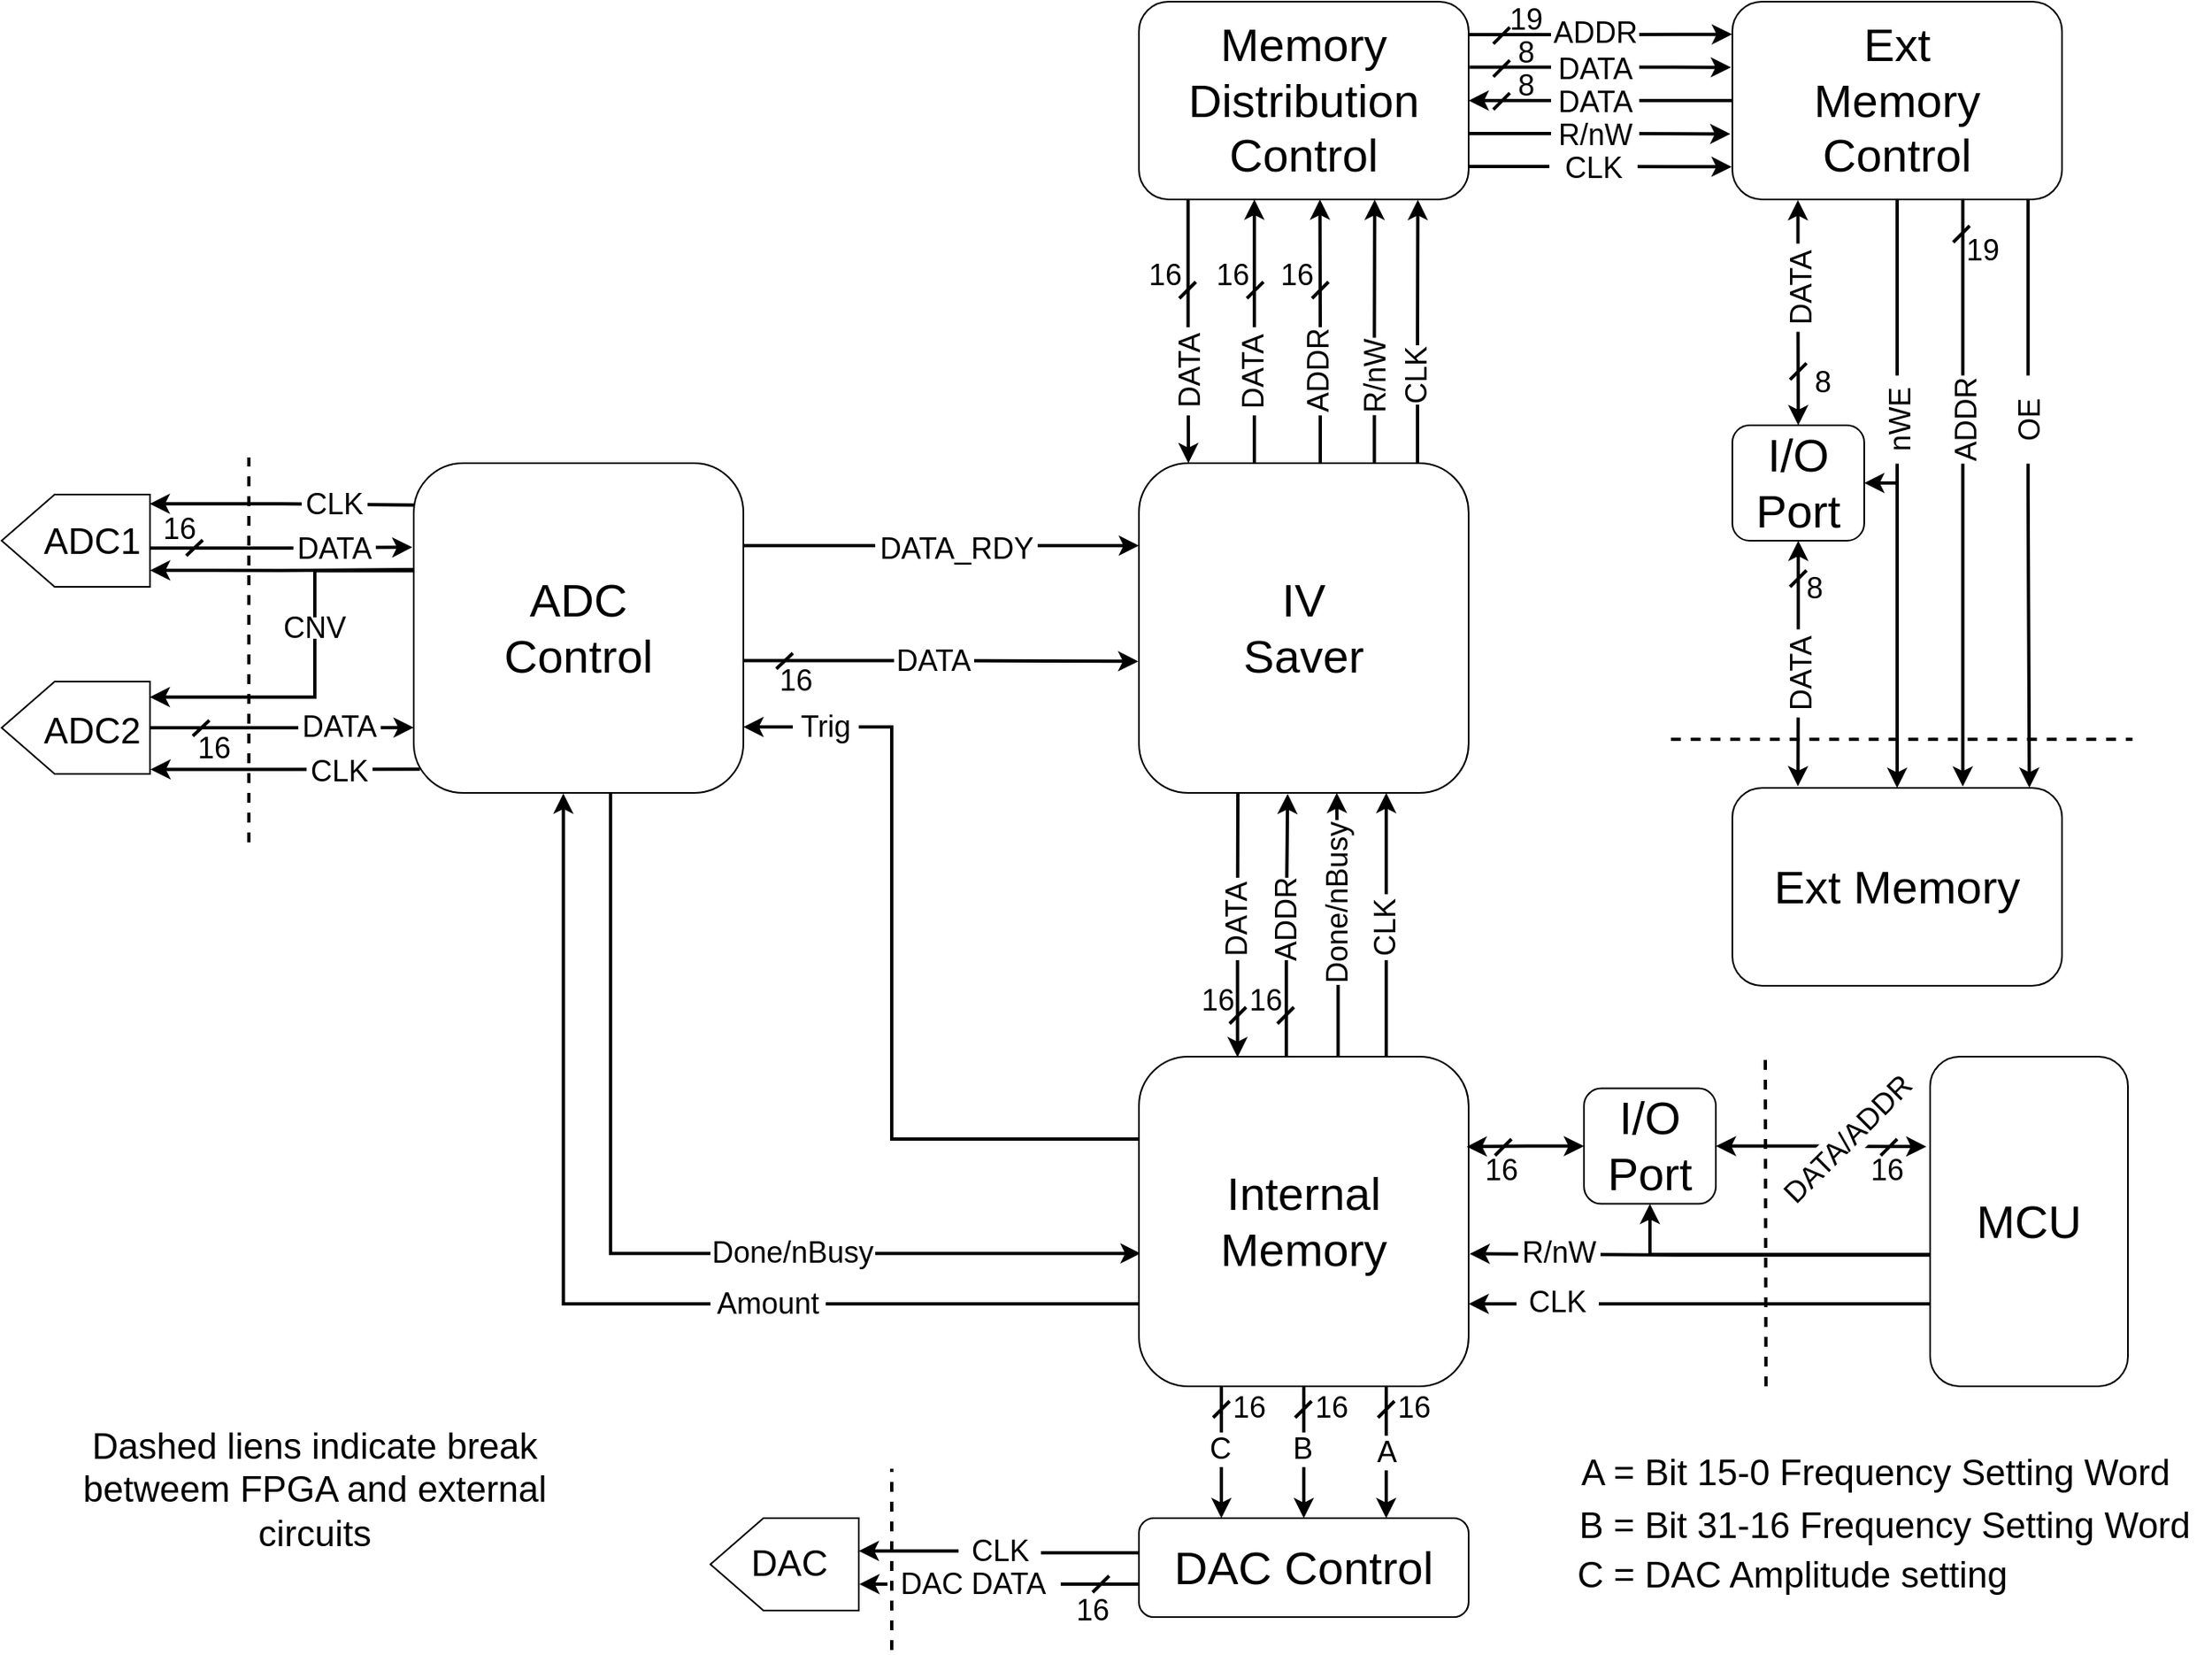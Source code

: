 <mxfile version="24.8.0">
  <diagram name="Side-1" id="65lDmpUPiSHvBf-vwyyM">
    <mxGraphModel dx="2086" dy="1831" grid="1" gridSize="5" guides="1" tooltips="1" connect="1" arrows="1" fold="1" page="1" pageScale="1" pageWidth="827" pageHeight="1169" math="0" shadow="0">
      <root>
        <mxCell id="0" />
        <mxCell id="1" parent="0" />
        <mxCell id="a9t_pYpvHZfNQOZHy2Yf-6" style="edgeStyle=orthogonalEdgeStyle;rounded=0;orthogonalLoop=1;jettySize=auto;html=1;exitX=-0.001;exitY=0.602;exitDx=0;exitDy=0;entryX=1.003;entryY=0.598;entryDx=0;entryDy=0;entryPerimeter=0;exitPerimeter=0;strokeWidth=2;" parent="1" source="a9t_pYpvHZfNQOZHy2Yf-1" target="a9t_pYpvHZfNQOZHy2Yf-3" edge="1">
          <mxGeometry relative="1" as="geometry" />
        </mxCell>
        <mxCell id="a9t_pYpvHZfNQOZHy2Yf-8" style="edgeStyle=orthogonalEdgeStyle;rounded=0;orthogonalLoop=1;jettySize=auto;html=1;exitX=0;exitY=0.75;exitDx=0;exitDy=0;entryX=1;entryY=0.75;entryDx=0;entryDy=0;strokeWidth=2;" parent="1" source="a9t_pYpvHZfNQOZHy2Yf-1" target="a9t_pYpvHZfNQOZHy2Yf-3" edge="1">
          <mxGeometry relative="1" as="geometry" />
        </mxCell>
        <mxCell id="oEeGsD2-1XBBF1b0rADH-3" style="edgeStyle=orthogonalEdgeStyle;rounded=0;orthogonalLoop=1;jettySize=auto;html=1;entryX=0.5;entryY=1;entryDx=0;entryDy=0;exitX=-0.002;exitY=0.6;exitDx=0;exitDy=0;exitPerimeter=0;strokeWidth=2;" edge="1" parent="1" source="a9t_pYpvHZfNQOZHy2Yf-1" target="a9t_pYpvHZfNQOZHy2Yf-4">
          <mxGeometry relative="1" as="geometry" />
        </mxCell>
        <mxCell id="a9t_pYpvHZfNQOZHy2Yf-1" value="&lt;font style=&quot;font-size: 28px;&quot;&gt;MCU&lt;/font&gt;" style="rounded=1;whiteSpace=wrap;html=1;" parent="1" vertex="1">
          <mxGeometry x="640" y="360" width="120" height="200" as="geometry" />
        </mxCell>
        <mxCell id="a9t_pYpvHZfNQOZHy2Yf-15" style="edgeStyle=orthogonalEdgeStyle;rounded=0;orthogonalLoop=1;jettySize=auto;html=1;exitX=0.75;exitY=0;exitDx=0;exitDy=0;entryX=0.75;entryY=1;entryDx=0;entryDy=0;strokeWidth=2;" parent="1" source="a9t_pYpvHZfNQOZHy2Yf-3" target="a9t_pYpvHZfNQOZHy2Yf-13" edge="1">
          <mxGeometry relative="1" as="geometry" />
        </mxCell>
        <mxCell id="a9t_pYpvHZfNQOZHy2Yf-32" style="edgeStyle=orthogonalEdgeStyle;rounded=0;orthogonalLoop=1;jettySize=auto;html=1;exitX=0.299;exitY=0.002;exitDx=0;exitDy=0;entryX=0.3;entryY=1.001;entryDx=0;entryDy=0;exitPerimeter=0;entryPerimeter=0;strokeWidth=2;startArrow=classic;startFill=1;endArrow=none;endFill=0;" parent="1" source="a9t_pYpvHZfNQOZHy2Yf-3" target="a9t_pYpvHZfNQOZHy2Yf-13" edge="1">
          <mxGeometry relative="1" as="geometry" />
        </mxCell>
        <mxCell id="a9t_pYpvHZfNQOZHy2Yf-60" style="edgeStyle=orthogonalEdgeStyle;rounded=0;orthogonalLoop=1;jettySize=auto;html=1;entryX=0.597;entryY=0.997;entryDx=0;entryDy=0;exitX=0.005;exitY=0.597;exitDx=0;exitDy=0;exitPerimeter=0;strokeWidth=2;entryPerimeter=0;startArrow=classic;startFill=1;endArrow=none;endFill=0;" parent="1" source="a9t_pYpvHZfNQOZHy2Yf-3" target="a9t_pYpvHZfNQOZHy2Yf-59" edge="1">
          <mxGeometry relative="1" as="geometry" />
        </mxCell>
        <mxCell id="a9t_pYpvHZfNQOZHy2Yf-130" style="edgeStyle=orthogonalEdgeStyle;rounded=0;orthogonalLoop=1;jettySize=auto;html=1;exitX=0.75;exitY=1;exitDx=0;exitDy=0;entryX=0.75;entryY=0;entryDx=0;entryDy=0;strokeWidth=2;" parent="1" source="a9t_pYpvHZfNQOZHy2Yf-3" target="a9t_pYpvHZfNQOZHy2Yf-129" edge="1">
          <mxGeometry relative="1" as="geometry" />
        </mxCell>
        <mxCell id="a9t_pYpvHZfNQOZHy2Yf-133" value="&lt;span style=&quot;font-size: 18px;&quot;&gt;A&lt;/span&gt;" style="edgeLabel;html=1;align=center;verticalAlign=middle;resizable=0;points=[];rotation=0;" parent="a9t_pYpvHZfNQOZHy2Yf-130" vertex="1" connectable="0">
          <mxGeometry x="0.194" y="1" relative="1" as="geometry">
            <mxPoint x="-1" y="-8" as="offset" />
          </mxGeometry>
        </mxCell>
        <mxCell id="a9t_pYpvHZfNQOZHy2Yf-131" style="edgeStyle=orthogonalEdgeStyle;rounded=0;orthogonalLoop=1;jettySize=auto;html=1;exitX=0.5;exitY=1;exitDx=0;exitDy=0;entryX=0.5;entryY=0;entryDx=0;entryDy=0;strokeWidth=2;" parent="1" source="a9t_pYpvHZfNQOZHy2Yf-3" target="a9t_pYpvHZfNQOZHy2Yf-129" edge="1">
          <mxGeometry relative="1" as="geometry" />
        </mxCell>
        <mxCell id="a9t_pYpvHZfNQOZHy2Yf-132" style="edgeStyle=orthogonalEdgeStyle;rounded=0;orthogonalLoop=1;jettySize=auto;html=1;exitX=0.25;exitY=1;exitDx=0;exitDy=0;entryX=0.25;entryY=0;entryDx=0;entryDy=0;strokeWidth=2;" parent="1" source="a9t_pYpvHZfNQOZHy2Yf-3" target="a9t_pYpvHZfNQOZHy2Yf-129" edge="1">
          <mxGeometry relative="1" as="geometry" />
        </mxCell>
        <mxCell id="a9t_pYpvHZfNQOZHy2Yf-3" value="&lt;span style=&quot;font-size: 28px;&quot;&gt;Internal Memory&lt;/span&gt;" style="rounded=1;whiteSpace=wrap;html=1;" parent="1" vertex="1">
          <mxGeometry x="160" y="360" width="200" height="200" as="geometry" />
        </mxCell>
        <mxCell id="a9t_pYpvHZfNQOZHy2Yf-4" value="&lt;font style=&quot;font-size: 28px;&quot;&gt;I/O&lt;br&gt;Port&lt;/font&gt;" style="rounded=1;whiteSpace=wrap;html=1;" parent="1" vertex="1">
          <mxGeometry x="430" y="379.31" width="80" height="70" as="geometry" />
        </mxCell>
        <mxCell id="a9t_pYpvHZfNQOZHy2Yf-10" style="edgeStyle=orthogonalEdgeStyle;rounded=0;orthogonalLoop=1;jettySize=auto;html=1;exitX=1;exitY=0.5;exitDx=0;exitDy=0;startArrow=classic;startFill=1;strokeWidth=2;entryX=-0.019;entryY=0.273;entryDx=0;entryDy=0;entryPerimeter=0;" parent="1" source="a9t_pYpvHZfNQOZHy2Yf-4" target="a9t_pYpvHZfNQOZHy2Yf-1" edge="1">
          <mxGeometry relative="1" as="geometry">
            <mxPoint x="620" y="415" as="targetPoint" />
          </mxGeometry>
        </mxCell>
        <mxCell id="a9t_pYpvHZfNQOZHy2Yf-20" value="DATA/ADDR" style="edgeLabel;html=1;align=center;verticalAlign=middle;resizable=0;points=[];rotation=-45;fontSize=18;" parent="a9t_pYpvHZfNQOZHy2Yf-10" vertex="1" connectable="0">
          <mxGeometry x="-0.075" y="2" relative="1" as="geometry">
            <mxPoint x="21" y="-2" as="offset" />
          </mxGeometry>
        </mxCell>
        <mxCell id="a9t_pYpvHZfNQOZHy2Yf-11" style="edgeStyle=orthogonalEdgeStyle;rounded=0;orthogonalLoop=1;jettySize=auto;html=1;entryX=0.994;entryY=0.273;entryDx=0;entryDy=0;entryPerimeter=0;startArrow=classic;startFill=1;strokeWidth=2;" parent="1" source="a9t_pYpvHZfNQOZHy2Yf-4" target="a9t_pYpvHZfNQOZHy2Yf-3" edge="1">
          <mxGeometry relative="1" as="geometry" />
        </mxCell>
        <mxCell id="a9t_pYpvHZfNQOZHy2Yf-108" style="edgeStyle=orthogonalEdgeStyle;rounded=0;orthogonalLoop=1;jettySize=auto;html=1;exitX=0.845;exitY=-0.001;exitDx=0;exitDy=0;entryX=0.846;entryY=1.002;entryDx=0;entryDy=0;exitPerimeter=0;entryPerimeter=0;strokeWidth=2;" parent="1" source="a9t_pYpvHZfNQOZHy2Yf-13" target="a9t_pYpvHZfNQOZHy2Yf-107" edge="1">
          <mxGeometry relative="1" as="geometry" />
        </mxCell>
        <mxCell id="a9t_pYpvHZfNQOZHy2Yf-112" style="edgeStyle=orthogonalEdgeStyle;rounded=0;orthogonalLoop=1;jettySize=auto;html=1;exitX=0.55;exitY=0.002;exitDx=0;exitDy=0;strokeWidth=2;exitPerimeter=0;entryX=0.549;entryY=1;entryDx=0;entryDy=0;entryPerimeter=0;" parent="1" source="a9t_pYpvHZfNQOZHy2Yf-13" target="a9t_pYpvHZfNQOZHy2Yf-107" edge="1">
          <mxGeometry relative="1" as="geometry">
            <mxPoint x="271" y="-160" as="targetPoint" />
          </mxGeometry>
        </mxCell>
        <mxCell id="a9t_pYpvHZfNQOZHy2Yf-13" value="&lt;font style=&quot;font-size: 28px;&quot;&gt;IV&lt;br&gt;Saver&lt;/font&gt;" style="rounded=1;whiteSpace=wrap;html=1;" parent="1" vertex="1">
          <mxGeometry x="160" width="200" height="200" as="geometry" />
        </mxCell>
        <mxCell id="a9t_pYpvHZfNQOZHy2Yf-18" style="edgeStyle=orthogonalEdgeStyle;rounded=0;orthogonalLoop=1;jettySize=auto;html=1;exitX=0.604;exitY=0.001;exitDx=0;exitDy=0;exitPerimeter=0;strokeWidth=2;entryX=0.6;entryY=1;entryDx=0;entryDy=0;entryPerimeter=0;" parent="1" source="a9t_pYpvHZfNQOZHy2Yf-3" target="a9t_pYpvHZfNQOZHy2Yf-13" edge="1">
          <mxGeometry relative="1" as="geometry">
            <mxPoint x="280" y="210" as="targetPoint" />
            <Array as="points">
              <mxPoint x="281" y="300" />
              <mxPoint x="280" y="300" />
            </Array>
          </mxGeometry>
        </mxCell>
        <mxCell id="a9t_pYpvHZfNQOZHy2Yf-23" value="&lt;font style=&quot;font-size: 18px;&quot;&gt;CLK&lt;/font&gt;" style="text;html=1;align=center;verticalAlign=middle;whiteSpace=wrap;rounded=0;fillColor=default;" parent="1" vertex="1">
          <mxGeometry x="389" y="499" width="50" height="20" as="geometry" />
        </mxCell>
        <mxCell id="a9t_pYpvHZfNQOZHy2Yf-26" value="&lt;font style=&quot;font-size: 18px;&quot;&gt;R/nW&lt;/font&gt;" style="text;html=1;align=center;verticalAlign=middle;whiteSpace=wrap;rounded=0;fillColor=default;" parent="1" vertex="1">
          <mxGeometry x="390" y="469" width="50" height="20" as="geometry" />
        </mxCell>
        <mxCell id="a9t_pYpvHZfNQOZHy2Yf-27" value="&lt;font style=&quot;font-size: 18px;&quot;&gt;CLK&lt;/font&gt;" style="text;html=1;align=center;verticalAlign=middle;whiteSpace=wrap;rounded=0;fillColor=default;rotation=-90;" parent="1" vertex="1">
          <mxGeometry x="290" y="275" width="40" height="12.93" as="geometry" />
        </mxCell>
        <mxCell id="a9t_pYpvHZfNQOZHy2Yf-29" value="&lt;span style=&quot;font-size: 18px;&quot;&gt;Done/nBusy&lt;/span&gt;" style="text;html=1;align=center;verticalAlign=middle;whiteSpace=wrap;rounded=0;fillColor=default;rotation=-90;" parent="1" vertex="1">
          <mxGeometry x="231" y="260" width="100" height="12.93" as="geometry" />
        </mxCell>
        <mxCell id="a9t_pYpvHZfNQOZHy2Yf-30" style="edgeStyle=orthogonalEdgeStyle;rounded=0;orthogonalLoop=1;jettySize=auto;html=1;exitX=0.447;exitY=-0.001;exitDx=0;exitDy=0;entryX=0.451;entryY=1.003;entryDx=0;entryDy=0;entryPerimeter=0;exitPerimeter=0;strokeWidth=2;" parent="1" source="a9t_pYpvHZfNQOZHy2Yf-3" target="a9t_pYpvHZfNQOZHy2Yf-13" edge="1">
          <mxGeometry relative="1" as="geometry" />
        </mxCell>
        <mxCell id="a9t_pYpvHZfNQOZHy2Yf-31" value="&lt;font style=&quot;font-size: 18px;&quot;&gt;ADDR&lt;/font&gt;" style="text;html=1;align=center;verticalAlign=middle;whiteSpace=wrap;rounded=0;fillColor=default;rotation=-90;" parent="1" vertex="1">
          <mxGeometry x="225" y="270" width="50" height="12.93" as="geometry" />
        </mxCell>
        <mxCell id="a9t_pYpvHZfNQOZHy2Yf-33" value="&lt;font style=&quot;font-size: 18px;&quot;&gt;DATA&lt;/font&gt;" style="text;html=1;align=center;verticalAlign=middle;whiteSpace=wrap;rounded=0;fillColor=default;rotation=-90;" parent="1" vertex="1">
          <mxGeometry x="195" y="270" width="50" height="12.93" as="geometry" />
        </mxCell>
        <mxCell id="a9t_pYpvHZfNQOZHy2Yf-35" value="" style="endArrow=none;html=1;rounded=0;strokeWidth=2;" parent="1" edge="1">
          <mxGeometry width="50" height="50" relative="1" as="geometry">
            <mxPoint x="215" y="340" as="sourcePoint" />
            <mxPoint x="225" y="330" as="targetPoint" />
          </mxGeometry>
        </mxCell>
        <mxCell id="a9t_pYpvHZfNQOZHy2Yf-36" value="" style="endArrow=none;html=1;rounded=0;strokeWidth=2;" parent="1" edge="1">
          <mxGeometry width="50" height="50" relative="1" as="geometry">
            <mxPoint x="244" y="340" as="sourcePoint" />
            <mxPoint x="254" y="330" as="targetPoint" />
          </mxGeometry>
        </mxCell>
        <mxCell id="a9t_pYpvHZfNQOZHy2Yf-39" value="&lt;font style=&quot;font-size: 18px;&quot;&gt;16&lt;/font&gt;" style="text;html=1;align=center;verticalAlign=middle;whiteSpace=wrap;rounded=0;fillColor=default;rotation=0;" parent="1" vertex="1">
          <mxGeometry x="198" y="320" width="20" height="12.93" as="geometry" />
        </mxCell>
        <mxCell id="a9t_pYpvHZfNQOZHy2Yf-40" value="&lt;font style=&quot;font-size: 18px;&quot;&gt;16&lt;/font&gt;" style="text;html=1;align=center;verticalAlign=middle;whiteSpace=wrap;rounded=0;fillColor=default;rotation=0;" parent="1" vertex="1">
          <mxGeometry x="227" y="320" width="20" height="12.93" as="geometry" />
        </mxCell>
        <mxCell id="a9t_pYpvHZfNQOZHy2Yf-41" value="" style="endArrow=none;html=1;rounded=0;strokeWidth=2;" parent="1" edge="1">
          <mxGeometry width="50" height="50" relative="1" as="geometry">
            <mxPoint x="610" y="420" as="sourcePoint" />
            <mxPoint x="620" y="410" as="targetPoint" />
          </mxGeometry>
        </mxCell>
        <mxCell id="a9t_pYpvHZfNQOZHy2Yf-42" value="&lt;font style=&quot;font-size: 18px;&quot;&gt;16&lt;/font&gt;" style="text;html=1;align=center;verticalAlign=middle;whiteSpace=wrap;rounded=0;fillColor=default;rotation=0;" parent="1" vertex="1">
          <mxGeometry x="604" y="423" width="20" height="12.93" as="geometry" />
        </mxCell>
        <mxCell id="a9t_pYpvHZfNQOZHy2Yf-43" value="" style="endArrow=none;html=1;rounded=0;strokeWidth=2;" parent="1" edge="1">
          <mxGeometry width="50" height="50" relative="1" as="geometry">
            <mxPoint x="376" y="420" as="sourcePoint" />
            <mxPoint x="386" y="410" as="targetPoint" />
          </mxGeometry>
        </mxCell>
        <mxCell id="a9t_pYpvHZfNQOZHy2Yf-44" value="&lt;font style=&quot;font-size: 18px;&quot;&gt;16&lt;/font&gt;" style="text;html=1;align=center;verticalAlign=middle;whiteSpace=wrap;rounded=0;fillColor=default;rotation=0;" parent="1" vertex="1">
          <mxGeometry x="370" y="423" width="20" height="12.93" as="geometry" />
        </mxCell>
        <mxCell id="a9t_pYpvHZfNQOZHy2Yf-91" style="edgeStyle=orthogonalEdgeStyle;rounded=0;orthogonalLoop=1;jettySize=auto;html=1;entryX=-0.002;entryY=0.601;entryDx=0;entryDy=0;exitX=1.001;exitY=0.599;exitDx=0;exitDy=0;exitPerimeter=0;entryPerimeter=0;strokeWidth=2;" parent="1" source="a9t_pYpvHZfNQOZHy2Yf-59" target="a9t_pYpvHZfNQOZHy2Yf-13" edge="1">
          <mxGeometry relative="1" as="geometry" />
        </mxCell>
        <mxCell id="a9t_pYpvHZfNQOZHy2Yf-105" style="edgeStyle=orthogonalEdgeStyle;rounded=0;orthogonalLoop=1;jettySize=auto;html=1;exitX=1;exitY=0.25;exitDx=0;exitDy=0;entryX=0;entryY=0.25;entryDx=0;entryDy=0;strokeWidth=2;" parent="1" source="a9t_pYpvHZfNQOZHy2Yf-59" target="a9t_pYpvHZfNQOZHy2Yf-13" edge="1">
          <mxGeometry relative="1" as="geometry" />
        </mxCell>
        <mxCell id="a9t_pYpvHZfNQOZHy2Yf-59" value="&lt;span style=&quot;font-size: 28px;&quot;&gt;ADC&lt;br&gt;Control&lt;/span&gt;" style="rounded=1;whiteSpace=wrap;html=1;" parent="1" vertex="1">
          <mxGeometry x="-280" width="200" height="200" as="geometry" />
        </mxCell>
        <mxCell id="a9t_pYpvHZfNQOZHy2Yf-61" value="&lt;span style=&quot;font-size: 18px;&quot;&gt;Done/nBusy&lt;/span&gt;" style="text;html=1;align=center;verticalAlign=middle;whiteSpace=wrap;rounded=0;fillColor=default;rotation=0;" parent="1" vertex="1">
          <mxGeometry x="-100" y="472.53" width="100" height="12.93" as="geometry" />
        </mxCell>
        <mxCell id="a9t_pYpvHZfNQOZHy2Yf-63" style="edgeStyle=orthogonalEdgeStyle;rounded=0;orthogonalLoop=1;jettySize=auto;html=1;exitX=0;exitY=0.75;exitDx=0;exitDy=0;entryX=0.454;entryY=1.002;entryDx=0;entryDy=0;entryPerimeter=0;strokeWidth=2;" parent="1" source="a9t_pYpvHZfNQOZHy2Yf-3" target="a9t_pYpvHZfNQOZHy2Yf-59" edge="1">
          <mxGeometry relative="1" as="geometry" />
        </mxCell>
        <mxCell id="a9t_pYpvHZfNQOZHy2Yf-64" value="&lt;span style=&quot;font-size: 18px;&quot;&gt;Amount&lt;/span&gt;" style="text;html=1;align=center;verticalAlign=middle;whiteSpace=wrap;rounded=0;fillColor=default;rotation=0;" parent="1" vertex="1">
          <mxGeometry x="-100" y="503.07" width="70" height="12.93" as="geometry" />
        </mxCell>
        <mxCell id="a9t_pYpvHZfNQOZHy2Yf-65" style="edgeStyle=orthogonalEdgeStyle;rounded=0;orthogonalLoop=1;jettySize=auto;html=1;strokeWidth=2;exitX=0;exitY=0.25;exitDx=0;exitDy=0;" parent="1" source="a9t_pYpvHZfNQOZHy2Yf-3" edge="1">
          <mxGeometry relative="1" as="geometry">
            <mxPoint x="-80" y="160" as="targetPoint" />
            <Array as="points">
              <mxPoint x="10" y="410" />
              <mxPoint x="10" y="160" />
            </Array>
            <mxPoint x="10" y="375" as="sourcePoint" />
          </mxGeometry>
        </mxCell>
        <mxCell id="a9t_pYpvHZfNQOZHy2Yf-66" value="&lt;font style=&quot;font-size: 18px;&quot;&gt;Trig&lt;/font&gt;" style="text;html=1;align=center;verticalAlign=middle;whiteSpace=wrap;rounded=0;fillColor=default;rotation=0;" parent="1" vertex="1">
          <mxGeometry x="-50" y="154" width="40" height="12.93" as="geometry" />
        </mxCell>
        <mxCell id="a9t_pYpvHZfNQOZHy2Yf-67" value="" style="verticalLabelPosition=bottom;shadow=0;dashed=0;align=center;html=1;verticalAlign=top;shape=mxgraph.electrical.abstract.dac;rotation=-180;" parent="1" vertex="1">
          <mxGeometry x="-530" y="19" width="90" height="56" as="geometry" />
        </mxCell>
        <mxCell id="a9t_pYpvHZfNQOZHy2Yf-97" style="edgeStyle=orthogonalEdgeStyle;rounded=0;orthogonalLoop=1;jettySize=auto;html=1;exitX=-0.003;exitY=0.048;exitDx=0;exitDy=0;exitPerimeter=0;entryX=0.019;entryY=0.928;entryDx=0;entryDy=0;entryPerimeter=0;strokeWidth=2;startArrow=classic;startFill=1;endArrow=none;endFill=0;" parent="1" source="a9t_pYpvHZfNQOZHy2Yf-71" target="a9t_pYpvHZfNQOZHy2Yf-59" edge="1">
          <mxGeometry relative="1" as="geometry">
            <mxPoint x="-308.788" y="180" as="targetPoint" />
          </mxGeometry>
        </mxCell>
        <mxCell id="a9t_pYpvHZfNQOZHy2Yf-71" value="" style="verticalLabelPosition=bottom;shadow=0;dashed=0;align=center;html=1;verticalAlign=top;shape=mxgraph.electrical.abstract.dac;rotation=-180;" parent="1" vertex="1">
          <mxGeometry x="-530" y="132.46" width="90" height="56" as="geometry" />
        </mxCell>
        <mxCell id="a9t_pYpvHZfNQOZHy2Yf-72" style="edgeStyle=orthogonalEdgeStyle;rounded=0;orthogonalLoop=1;jettySize=auto;html=1;exitX=-0.001;exitY=0.326;exitDx=0;exitDy=0;exitPerimeter=0;strokeWidth=2;entryX=0;entryY=0.179;entryDx=0;entryDy=0;entryPerimeter=0;" parent="1" target="a9t_pYpvHZfNQOZHy2Yf-67" edge="1">
          <mxGeometry relative="1" as="geometry">
            <mxPoint x="-280.0" y="64.55" as="sourcePoint" />
            <mxPoint x="-428.45" y="64.51" as="targetPoint" />
          </mxGeometry>
        </mxCell>
        <mxCell id="a9t_pYpvHZfNQOZHy2Yf-73" style="edgeStyle=orthogonalEdgeStyle;rounded=0;orthogonalLoop=1;jettySize=auto;html=1;entryX=0.002;entryY=0.831;entryDx=0;entryDy=0;entryPerimeter=0;exitX=0;exitY=0.326;exitDx=0;exitDy=0;exitPerimeter=0;strokeWidth=2;" parent="1" source="a9t_pYpvHZfNQOZHy2Yf-59" target="a9t_pYpvHZfNQOZHy2Yf-71" edge="1">
          <mxGeometry relative="1" as="geometry">
            <Array as="points">
              <mxPoint x="-340" y="65" />
              <mxPoint x="-340" y="142" />
            </Array>
          </mxGeometry>
        </mxCell>
        <mxCell id="a9t_pYpvHZfNQOZHy2Yf-74" value="&lt;font style=&quot;font-size: 18px;&quot;&gt;CNV&lt;/font&gt;" style="text;html=1;align=center;verticalAlign=middle;whiteSpace=wrap;rounded=0;fillColor=default;rotation=0;" parent="1" vertex="1">
          <mxGeometry x="-360" y="93.54" width="40" height="12.93" as="geometry" />
        </mxCell>
        <mxCell id="a9t_pYpvHZfNQOZHy2Yf-77" style="edgeStyle=orthogonalEdgeStyle;rounded=0;orthogonalLoop=1;jettySize=auto;html=1;exitX=0;exitY=0.5;exitDx=0;exitDy=0;exitPerimeter=0;entryX=0;entryY=0.802;entryDx=0;entryDy=0;entryPerimeter=0;strokeWidth=2;" parent="1" source="a9t_pYpvHZfNQOZHy2Yf-71" target="a9t_pYpvHZfNQOZHy2Yf-59" edge="1">
          <mxGeometry relative="1" as="geometry" />
        </mxCell>
        <mxCell id="a9t_pYpvHZfNQOZHy2Yf-78" value="&lt;font style=&quot;font-size: 18px;&quot;&gt;DATA&lt;/font&gt;" style="text;html=1;align=center;verticalAlign=middle;whiteSpace=wrap;rounded=0;fillColor=default;rotation=0;" parent="1" vertex="1">
          <mxGeometry x="-350" y="154" width="50" height="12.93" as="geometry" />
        </mxCell>
        <mxCell id="a9t_pYpvHZfNQOZHy2Yf-82" value="&lt;font style=&quot;font-size: 18px;&quot;&gt;CLK&lt;/font&gt;" style="text;html=1;align=center;verticalAlign=middle;whiteSpace=wrap;rounded=0;fillColor=default;rotation=0;" parent="1" vertex="1">
          <mxGeometry x="-345" y="180.53" width="40" height="12.93" as="geometry" />
        </mxCell>
        <mxCell id="a9t_pYpvHZfNQOZHy2Yf-83" style="edgeStyle=orthogonalEdgeStyle;rounded=0;orthogonalLoop=1;jettySize=auto;html=1;entryX=-0.004;entryY=0.255;entryDx=0;entryDy=0;strokeWidth=2;entryPerimeter=0;exitX=-0.002;exitY=0.419;exitDx=0;exitDy=0;exitPerimeter=0;" parent="1" source="a9t_pYpvHZfNQOZHy2Yf-67" target="a9t_pYpvHZfNQOZHy2Yf-59" edge="1">
          <mxGeometry relative="1" as="geometry">
            <mxPoint x="-440" y="51" as="sourcePoint" />
            <mxPoint x="-280.8" y="51.2" as="targetPoint" />
          </mxGeometry>
        </mxCell>
        <mxCell id="a9t_pYpvHZfNQOZHy2Yf-84" value="&lt;font style=&quot;font-size: 18px;&quot;&gt;DATA&lt;/font&gt;" style="text;html=1;align=center;verticalAlign=middle;whiteSpace=wrap;rounded=0;fillColor=default;rotation=0;" parent="1" vertex="1">
          <mxGeometry x="-353" y="45.6" width="50" height="12.93" as="geometry" />
        </mxCell>
        <mxCell id="a9t_pYpvHZfNQOZHy2Yf-87" style="edgeStyle=orthogonalEdgeStyle;rounded=0;orthogonalLoop=1;jettySize=auto;html=1;exitX=0.002;exitY=0.9;exitDx=0;exitDy=0;exitPerimeter=0;entryX=0.001;entryY=0.127;entryDx=0;entryDy=0;entryPerimeter=0;strokeWidth=2;startArrow=classic;startFill=1;endArrow=none;endFill=0;" parent="1" source="a9t_pYpvHZfNQOZHy2Yf-67" target="a9t_pYpvHZfNQOZHy2Yf-59" edge="1">
          <mxGeometry relative="1" as="geometry">
            <mxPoint x="-361" y="25.47" as="sourcePoint" />
            <mxPoint x="-280" y="25.47" as="targetPoint" />
          </mxGeometry>
        </mxCell>
        <mxCell id="a9t_pYpvHZfNQOZHy2Yf-88" value="&lt;font style=&quot;font-size: 18px;&quot;&gt;CLK&lt;/font&gt;" style="text;html=1;align=center;verticalAlign=middle;whiteSpace=wrap;rounded=0;fillColor=default;rotation=0;" parent="1" vertex="1">
          <mxGeometry x="-348" y="19" width="40" height="12.93" as="geometry" />
        </mxCell>
        <mxCell id="a9t_pYpvHZfNQOZHy2Yf-89" value="&lt;font style=&quot;font-size: 22px;&quot;&gt;ADC1&lt;/font&gt;" style="text;html=1;align=center;verticalAlign=middle;whiteSpace=wrap;rounded=0;fillColor=default;rotation=0;" parent="1" vertex="1">
          <mxGeometry x="-500" y="38.07" width="50" height="20" as="geometry" />
        </mxCell>
        <mxCell id="a9t_pYpvHZfNQOZHy2Yf-90" value="&lt;font style=&quot;font-size: 22px;&quot;&gt;ADC2&lt;/font&gt;" style="text;html=1;align=center;verticalAlign=middle;whiteSpace=wrap;rounded=0;fillColor=default;rotation=0;" parent="1" vertex="1">
          <mxGeometry x="-500" y="152.53" width="50" height="20" as="geometry" />
        </mxCell>
        <mxCell id="a9t_pYpvHZfNQOZHy2Yf-92" value="&lt;font style=&quot;font-size: 18px;&quot;&gt;DATA&lt;/font&gt;" style="text;html=1;align=center;verticalAlign=middle;whiteSpace=wrap;rounded=0;fillColor=default;rotation=0;" parent="1" vertex="1">
          <mxGeometry x="11.4" y="113.53" width="48.6" height="12.93" as="geometry" />
        </mxCell>
        <mxCell id="a9t_pYpvHZfNQOZHy2Yf-94" value="" style="endArrow=none;html=1;rounded=0;strokeWidth=2;" parent="1" edge="1">
          <mxGeometry width="50" height="50" relative="1" as="geometry">
            <mxPoint x="-414" y="165.53" as="sourcePoint" />
            <mxPoint x="-404" y="156" as="targetPoint" />
          </mxGeometry>
        </mxCell>
        <mxCell id="a9t_pYpvHZfNQOZHy2Yf-95" value="&lt;font style=&quot;font-size: 18px;&quot;&gt;16&lt;/font&gt;" style="text;html=1;align=center;verticalAlign=middle;whiteSpace=wrap;rounded=0;fillColor=none;rotation=0;" parent="1" vertex="1">
          <mxGeometry x="-411" y="166.93" width="20" height="12.93" as="geometry" />
        </mxCell>
        <mxCell id="a9t_pYpvHZfNQOZHy2Yf-101" value="" style="endArrow=none;html=1;rounded=0;strokeWidth=2;" parent="1" edge="1">
          <mxGeometry width="50" height="50" relative="1" as="geometry">
            <mxPoint x="-418" y="56.13" as="sourcePoint" />
            <mxPoint x="-408" y="46.6" as="targetPoint" />
          </mxGeometry>
        </mxCell>
        <mxCell id="a9t_pYpvHZfNQOZHy2Yf-102" value="&lt;font style=&quot;font-size: 18px;&quot;&gt;16&lt;/font&gt;" style="text;html=1;align=center;verticalAlign=middle;whiteSpace=wrap;rounded=0;fillColor=none;rotation=0;" parent="1" vertex="1">
          <mxGeometry x="-432" y="33.07" width="20" height="12.93" as="geometry" />
        </mxCell>
        <mxCell id="a9t_pYpvHZfNQOZHy2Yf-103" value="" style="endArrow=none;html=1;rounded=0;strokeWidth=2;" parent="1" edge="1">
          <mxGeometry width="50" height="50" relative="1" as="geometry">
            <mxPoint x="-60" y="124.76" as="sourcePoint" />
            <mxPoint x="-50" y="115.23" as="targetPoint" />
          </mxGeometry>
        </mxCell>
        <mxCell id="a9t_pYpvHZfNQOZHy2Yf-104" value="&lt;font style=&quot;font-size: 18px;&quot;&gt;16&lt;/font&gt;" style="text;html=1;align=center;verticalAlign=middle;whiteSpace=wrap;rounded=0;fillColor=none;rotation=0;" parent="1" vertex="1">
          <mxGeometry x="-58" y="125.46" width="20" height="12.93" as="geometry" />
        </mxCell>
        <mxCell id="a9t_pYpvHZfNQOZHy2Yf-106" value="&lt;font style=&quot;font-size: 18px;&quot;&gt;DATA_RDY&lt;/font&gt;" style="text;html=1;align=center;verticalAlign=middle;whiteSpace=wrap;rounded=0;fillColor=default;rotation=0;" parent="1" vertex="1">
          <mxGeometry y="45.6" width="98.6" height="12.93" as="geometry" />
        </mxCell>
        <mxCell id="a9t_pYpvHZfNQOZHy2Yf-165" style="edgeStyle=orthogonalEdgeStyle;rounded=0;orthogonalLoop=1;jettySize=auto;html=1;exitX=1.001;exitY=0.167;exitDx=0;exitDy=0;entryX=-0.001;entryY=0.165;entryDx=0;entryDy=0;exitPerimeter=0;entryPerimeter=0;strokeWidth=2;" parent="1" source="a9t_pYpvHZfNQOZHy2Yf-107" target="a9t_pYpvHZfNQOZHy2Yf-163" edge="1">
          <mxGeometry relative="1" as="geometry" />
        </mxCell>
        <mxCell id="a9t_pYpvHZfNQOZHy2Yf-166" style="edgeStyle=orthogonalEdgeStyle;rounded=0;orthogonalLoop=1;jettySize=auto;html=1;exitX=1.003;exitY=0.331;exitDx=0;exitDy=0;exitPerimeter=0;entryX=-0.004;entryY=0.332;entryDx=0;entryDy=0;entryPerimeter=0;strokeWidth=2;" parent="1" source="a9t_pYpvHZfNQOZHy2Yf-107" target="a9t_pYpvHZfNQOZHy2Yf-163" edge="1">
          <mxGeometry relative="1" as="geometry">
            <mxPoint x="480" y="-235" as="targetPoint" />
          </mxGeometry>
        </mxCell>
        <mxCell id="a9t_pYpvHZfNQOZHy2Yf-107" value="&lt;span style=&quot;font-size: 28px;&quot;&gt;Memory&lt;br&gt;Distribution&lt;br&gt;Control&lt;/span&gt;" style="rounded=1;whiteSpace=wrap;html=1;" parent="1" vertex="1">
          <mxGeometry x="160" y="-280" width="200" height="120" as="geometry" />
        </mxCell>
        <mxCell id="a9t_pYpvHZfNQOZHy2Yf-109" value="&lt;font style=&quot;font-size: 18px;&quot;&gt;CLK&lt;/font&gt;" style="text;html=1;align=center;verticalAlign=middle;whiteSpace=wrap;rounded=0;fillColor=default;rotation=-90;" parent="1" vertex="1">
          <mxGeometry x="311" y="-60" width="36" height="12.93" as="geometry" />
        </mxCell>
        <mxCell id="a9t_pYpvHZfNQOZHy2Yf-110" style="edgeStyle=orthogonalEdgeStyle;rounded=0;orthogonalLoop=1;jettySize=auto;html=1;exitX=0.729;exitY=-0.001;exitDx=0;exitDy=0;strokeWidth=2;exitPerimeter=0;entryX=0.715;entryY=1.001;entryDx=0;entryDy=0;entryPerimeter=0;" parent="1" target="a9t_pYpvHZfNQOZHy2Yf-107" edge="1">
          <mxGeometry relative="1" as="geometry">
            <mxPoint x="302.8" y="-0.2" as="sourcePoint" />
            <mxPoint x="307" y="-150" as="targetPoint" />
            <Array as="points">
              <mxPoint x="303" y="-80" />
              <mxPoint x="303" y="-80" />
            </Array>
          </mxGeometry>
        </mxCell>
        <mxCell id="a9t_pYpvHZfNQOZHy2Yf-111" value="&lt;font style=&quot;font-size: 18px;&quot;&gt;R/nW&lt;/font&gt;" style="text;html=1;align=center;verticalAlign=middle;whiteSpace=wrap;rounded=0;fillColor=default;rotation=-90;" parent="1" vertex="1">
          <mxGeometry x="280.5" y="-59.11" width="47" height="12.93" as="geometry" />
        </mxCell>
        <mxCell id="a9t_pYpvHZfNQOZHy2Yf-113" value="&lt;font style=&quot;font-size: 18px;&quot;&gt;ADDR&lt;/font&gt;" style="text;html=1;align=center;verticalAlign=middle;whiteSpace=wrap;rounded=0;fillColor=default;rotation=-90;" parent="1" vertex="1">
          <mxGeometry x="242.5" y="-64.25" width="53.5" height="17.07" as="geometry" />
        </mxCell>
        <mxCell id="a9t_pYpvHZfNQOZHy2Yf-116" style="edgeStyle=orthogonalEdgeStyle;rounded=0;orthogonalLoop=1;jettySize=auto;html=1;exitX=0.35;exitY=-0.001;exitDx=0;exitDy=0;entryX=0.35;entryY=1;entryDx=0;entryDy=0;entryPerimeter=0;exitPerimeter=0;strokeWidth=2;" parent="1" source="a9t_pYpvHZfNQOZHy2Yf-13" target="a9t_pYpvHZfNQOZHy2Yf-107" edge="1">
          <mxGeometry relative="1" as="geometry" />
        </mxCell>
        <mxCell id="a9t_pYpvHZfNQOZHy2Yf-117" value="&lt;font style=&quot;font-size: 18px;&quot;&gt;DATA&lt;/font&gt;" style="text;html=1;align=center;verticalAlign=middle;whiteSpace=wrap;rounded=0;fillColor=default;rotation=-90;" parent="1" vertex="1">
          <mxGeometry x="203.25" y="-64.25" width="53.5" height="17.07" as="geometry" />
        </mxCell>
        <mxCell id="a9t_pYpvHZfNQOZHy2Yf-118" style="edgeStyle=orthogonalEdgeStyle;rounded=0;orthogonalLoop=1;jettySize=auto;html=1;exitX=0.149;exitY=1.001;exitDx=0;exitDy=0;entryX=0.15;entryY=0;entryDx=0;entryDy=0;entryPerimeter=0;exitPerimeter=0;strokeWidth=2;" parent="1" source="a9t_pYpvHZfNQOZHy2Yf-107" target="a9t_pYpvHZfNQOZHy2Yf-13" edge="1">
          <mxGeometry relative="1" as="geometry" />
        </mxCell>
        <mxCell id="a9t_pYpvHZfNQOZHy2Yf-119" value="&lt;font style=&quot;font-size: 18px;&quot;&gt;DATA&lt;/font&gt;" style="text;html=1;align=center;verticalAlign=middle;whiteSpace=wrap;rounded=0;fillColor=default;rotation=-90;" parent="1" vertex="1">
          <mxGeometry x="164.5" y="-64.25" width="53.5" height="17.07" as="geometry" />
        </mxCell>
        <mxCell id="a9t_pYpvHZfNQOZHy2Yf-121" value="" style="endArrow=none;html=1;rounded=0;strokeWidth=2;" parent="1" edge="1">
          <mxGeometry width="50" height="50" relative="1" as="geometry">
            <mxPoint x="184.5" y="-100" as="sourcePoint" />
            <mxPoint x="194.5" y="-110" as="targetPoint" />
          </mxGeometry>
        </mxCell>
        <mxCell id="a9t_pYpvHZfNQOZHy2Yf-122" value="&lt;font style=&quot;font-size: 18px;&quot;&gt;16&lt;/font&gt;" style="text;html=1;align=center;verticalAlign=middle;whiteSpace=wrap;rounded=0;fillColor=default;rotation=0;" parent="1" vertex="1">
          <mxGeometry x="165.5" y="-120" width="20" height="12.93" as="geometry" />
        </mxCell>
        <mxCell id="a9t_pYpvHZfNQOZHy2Yf-123" value="" style="endArrow=none;html=1;rounded=0;strokeWidth=2;" parent="1" edge="1">
          <mxGeometry width="50" height="50" relative="1" as="geometry">
            <mxPoint x="225.5" y="-100" as="sourcePoint" />
            <mxPoint x="235.5" y="-110" as="targetPoint" />
          </mxGeometry>
        </mxCell>
        <mxCell id="a9t_pYpvHZfNQOZHy2Yf-124" value="&lt;font style=&quot;font-size: 18px;&quot;&gt;16&lt;/font&gt;" style="text;html=1;align=center;verticalAlign=middle;whiteSpace=wrap;rounded=0;fillColor=default;rotation=0;" parent="1" vertex="1">
          <mxGeometry x="206.5" y="-120" width="20" height="12.93" as="geometry" />
        </mxCell>
        <mxCell id="a9t_pYpvHZfNQOZHy2Yf-125" value="" style="endArrow=none;html=1;rounded=0;strokeWidth=2;" parent="1" edge="1">
          <mxGeometry width="50" height="50" relative="1" as="geometry">
            <mxPoint x="265" y="-100" as="sourcePoint" />
            <mxPoint x="275" y="-110" as="targetPoint" />
          </mxGeometry>
        </mxCell>
        <mxCell id="a9t_pYpvHZfNQOZHy2Yf-126" value="&lt;font style=&quot;font-size: 18px;&quot;&gt;16&lt;/font&gt;" style="text;html=1;align=center;verticalAlign=middle;whiteSpace=wrap;rounded=0;fillColor=default;rotation=0;" parent="1" vertex="1">
          <mxGeometry x="246" y="-120" width="20" height="12.93" as="geometry" />
        </mxCell>
        <mxCell id="a9t_pYpvHZfNQOZHy2Yf-146" style="edgeStyle=orthogonalEdgeStyle;rounded=0;orthogonalLoop=1;jettySize=auto;html=1;exitX=0;exitY=0.666;exitDx=0;exitDy=0;entryX=-0.004;entryY=0.286;entryDx=0;entryDy=0;entryPerimeter=0;exitPerimeter=0;strokeWidth=2;" parent="1" source="a9t_pYpvHZfNQOZHy2Yf-129" target="a9t_pYpvHZfNQOZHy2Yf-143" edge="1">
          <mxGeometry relative="1" as="geometry">
            <mxPoint x="100.0" y="739.954" as="targetPoint" />
          </mxGeometry>
        </mxCell>
        <mxCell id="a9t_pYpvHZfNQOZHy2Yf-129" value="&lt;span style=&quot;font-size: 28px;&quot;&gt;DAC Control&lt;/span&gt;" style="rounded=1;whiteSpace=wrap;html=1;" parent="1" vertex="1">
          <mxGeometry x="160" y="640" width="200" height="60" as="geometry" />
        </mxCell>
        <mxCell id="a9t_pYpvHZfNQOZHy2Yf-136" value="" style="endArrow=none;html=1;rounded=0;strokeWidth=2;" parent="1" edge="1">
          <mxGeometry width="50" height="50" relative="1" as="geometry">
            <mxPoint x="305" y="579" as="sourcePoint" />
            <mxPoint x="315" y="569" as="targetPoint" />
          </mxGeometry>
        </mxCell>
        <mxCell id="a9t_pYpvHZfNQOZHy2Yf-137" value="&lt;font style=&quot;font-size: 18px;&quot;&gt;16&lt;/font&gt;" style="text;html=1;align=center;verticalAlign=middle;whiteSpace=wrap;rounded=0;fillColor=default;rotation=0;" parent="1" vertex="1">
          <mxGeometry x="317" y="567" width="20" height="12.93" as="geometry" />
        </mxCell>
        <mxCell id="a9t_pYpvHZfNQOZHy2Yf-139" value="" style="endArrow=none;html=1;rounded=0;strokeWidth=2;" parent="1" edge="1">
          <mxGeometry width="50" height="50" relative="1" as="geometry">
            <mxPoint x="254.75" y="579" as="sourcePoint" />
            <mxPoint x="264.75" y="569" as="targetPoint" />
          </mxGeometry>
        </mxCell>
        <mxCell id="a9t_pYpvHZfNQOZHy2Yf-140" value="&lt;font style=&quot;font-size: 18px;&quot;&gt;16&lt;/font&gt;" style="text;html=1;align=center;verticalAlign=middle;whiteSpace=wrap;rounded=0;fillColor=default;rotation=0;" parent="1" vertex="1">
          <mxGeometry x="266.75" y="567" width="20" height="12.93" as="geometry" />
        </mxCell>
        <mxCell id="a9t_pYpvHZfNQOZHy2Yf-141" value="" style="endArrow=none;html=1;rounded=0;strokeWidth=2;" parent="1" edge="1">
          <mxGeometry width="50" height="50" relative="1" as="geometry">
            <mxPoint x="205" y="579" as="sourcePoint" />
            <mxPoint x="215" y="569" as="targetPoint" />
          </mxGeometry>
        </mxCell>
        <mxCell id="a9t_pYpvHZfNQOZHy2Yf-142" value="&lt;font style=&quot;font-size: 18px;&quot;&gt;16&lt;/font&gt;" style="text;html=1;align=center;verticalAlign=middle;whiteSpace=wrap;rounded=0;fillColor=default;rotation=0;" parent="1" vertex="1">
          <mxGeometry x="217" y="567" width="20" height="12.93" as="geometry" />
        </mxCell>
        <mxCell id="a9t_pYpvHZfNQOZHy2Yf-143" value="" style="verticalLabelPosition=bottom;shadow=0;dashed=0;align=center;html=1;verticalAlign=top;shape=mxgraph.electrical.abstract.dac;rotation=-180;" parent="1" vertex="1">
          <mxGeometry x="-100" y="640" width="90" height="56" as="geometry" />
        </mxCell>
        <mxCell id="a9t_pYpvHZfNQOZHy2Yf-144" value="&lt;font style=&quot;font-size: 22px;&quot;&gt;DAC&lt;/font&gt;" style="text;html=1;align=center;verticalAlign=middle;whiteSpace=wrap;rounded=0;fillColor=default;rotation=0;" parent="1" vertex="1">
          <mxGeometry x="-77" y="658" width="50" height="20" as="geometry" />
        </mxCell>
        <mxCell id="a9t_pYpvHZfNQOZHy2Yf-145" style="edgeStyle=orthogonalEdgeStyle;rounded=0;orthogonalLoop=1;jettySize=auto;html=1;entryX=0;entryY=0.645;entryDx=0;entryDy=0;entryPerimeter=0;exitX=0;exitY=0.35;exitDx=0;exitDy=0;exitPerimeter=0;strokeWidth=2;" parent="1" source="a9t_pYpvHZfNQOZHy2Yf-129" target="a9t_pYpvHZfNQOZHy2Yf-143" edge="1">
          <mxGeometry relative="1" as="geometry" />
        </mxCell>
        <mxCell id="a9t_pYpvHZfNQOZHy2Yf-147" value="&lt;font style=&quot;font-size: 18px;&quot;&gt;CLK&lt;/font&gt;" style="text;html=1;align=center;verticalAlign=middle;whiteSpace=wrap;rounded=0;fillColor=default;" parent="1" vertex="1">
          <mxGeometry x="50.57" y="650" width="50" height="20" as="geometry" />
        </mxCell>
        <mxCell id="a9t_pYpvHZfNQOZHy2Yf-148" value="&lt;font style=&quot;font-size: 18px;&quot;&gt;DAC DATA&lt;/font&gt;" style="text;html=1;align=center;verticalAlign=middle;whiteSpace=wrap;rounded=0;fillColor=default;" parent="1" vertex="1">
          <mxGeometry x="7.4" y="670" width="105.15" height="20" as="geometry" />
        </mxCell>
        <mxCell id="a9t_pYpvHZfNQOZHy2Yf-150" value="" style="endArrow=none;html=1;rounded=0;strokeWidth=2;" parent="1" edge="1">
          <mxGeometry width="50" height="50" relative="1" as="geometry">
            <mxPoint x="131.9" y="685" as="sourcePoint" />
            <mxPoint x="141.9" y="675" as="targetPoint" />
          </mxGeometry>
        </mxCell>
        <mxCell id="a9t_pYpvHZfNQOZHy2Yf-151" value="&lt;font style=&quot;font-size: 18px;&quot;&gt;16&lt;/font&gt;" style="text;html=1;align=center;verticalAlign=middle;whiteSpace=wrap;rounded=0;fillColor=default;rotation=0;" parent="1" vertex="1">
          <mxGeometry x="121.9" y="690" width="20" height="12.93" as="geometry" />
        </mxCell>
        <mxCell id="a9t_pYpvHZfNQOZHy2Yf-152" value="&lt;span style=&quot;font-size: 18px;&quot;&gt;B&lt;/span&gt;" style="edgeLabel;html=1;align=center;verticalAlign=middle;resizable=0;points=[];rotation=0;" parent="1" vertex="1" connectable="0">
          <mxGeometry x="260" y="599.996" as="geometry">
            <mxPoint x="-1" y="-2" as="offset" />
          </mxGeometry>
        </mxCell>
        <mxCell id="a9t_pYpvHZfNQOZHy2Yf-154" value="&lt;span style=&quot;font-size: 18px;&quot;&gt;C&lt;/span&gt;" style="edgeLabel;html=1;align=center;verticalAlign=middle;resizable=0;points=[];rotation=0;" parent="1" vertex="1" connectable="0">
          <mxGeometry x="210" y="599.996" as="geometry">
            <mxPoint x="-1" y="-2" as="offset" />
          </mxGeometry>
        </mxCell>
        <mxCell id="a9t_pYpvHZfNQOZHy2Yf-155" value="" style="endArrow=none;dashed=1;html=1;rounded=0;strokeWidth=2;" parent="1" edge="1">
          <mxGeometry width="50" height="50" relative="1" as="geometry">
            <mxPoint x="10" y="720" as="sourcePoint" />
            <mxPoint x="10" y="610" as="targetPoint" />
          </mxGeometry>
        </mxCell>
        <mxCell id="a9t_pYpvHZfNQOZHy2Yf-156" value="" style="endArrow=none;dashed=1;html=1;rounded=0;strokeWidth=2;" parent="1" edge="1">
          <mxGeometry width="50" height="50" relative="1" as="geometry">
            <mxPoint x="540.4" y="560" as="sourcePoint" />
            <mxPoint x="540" y="360" as="targetPoint" />
          </mxGeometry>
        </mxCell>
        <mxCell id="a9t_pYpvHZfNQOZHy2Yf-157" value="" style="endArrow=none;dashed=1;html=1;rounded=0;strokeWidth=2;" parent="1" edge="1">
          <mxGeometry width="50" height="50" relative="1" as="geometry">
            <mxPoint x="-380" y="230" as="sourcePoint" />
            <mxPoint x="-380" y="-3.53" as="targetPoint" />
          </mxGeometry>
        </mxCell>
        <mxCell id="a9t_pYpvHZfNQOZHy2Yf-159" value="&lt;font style=&quot;font-size: 22px;&quot;&gt;A = Bit 15-0 Frequency Setting Word&lt;/font&gt;" style="text;html=1;align=center;verticalAlign=middle;whiteSpace=wrap;rounded=0;fontSize=22;" parent="1" vertex="1">
          <mxGeometry x="414" y="598" width="386" height="30" as="geometry" />
        </mxCell>
        <mxCell id="a9t_pYpvHZfNQOZHy2Yf-160" value="&lt;font style=&quot;font-size: 22px;&quot;&gt;B = Bit 31-16 Frequency Setting Word&lt;/font&gt;" style="text;html=1;align=center;verticalAlign=middle;whiteSpace=wrap;rounded=0;fontSize=22;" parent="1" vertex="1">
          <mxGeometry x="415" y="630" width="395" height="30" as="geometry" />
        </mxCell>
        <mxCell id="a9t_pYpvHZfNQOZHy2Yf-161" value="&lt;font style=&quot;font-size: 22px;&quot;&gt;C = DAC Amplitude setting&lt;/font&gt;" style="text;html=1;align=center;verticalAlign=middle;whiteSpace=wrap;rounded=0;fontSize=22;" parent="1" vertex="1">
          <mxGeometry x="399" y="660" width="315" height="30" as="geometry" />
        </mxCell>
        <mxCell id="a9t_pYpvHZfNQOZHy2Yf-162" value="&lt;font style=&quot;font-size: 22px;&quot;&gt;Dashed liens indicate break betweem FPGA and external circuits&lt;/font&gt;" style="text;html=1;align=center;verticalAlign=middle;whiteSpace=wrap;rounded=0;fontSize=22;" parent="1" vertex="1">
          <mxGeometry x="-500" y="570" width="320" height="105" as="geometry" />
        </mxCell>
        <mxCell id="a9t_pYpvHZfNQOZHy2Yf-184" style="edgeStyle=orthogonalEdgeStyle;rounded=0;orthogonalLoop=1;jettySize=auto;html=1;exitX=0.199;exitY=1.003;exitDx=0;exitDy=0;entryX=0.5;entryY=0;entryDx=0;entryDy=0;exitPerimeter=0;strokeWidth=2;startArrow=classic;startFill=1;" parent="1" source="a9t_pYpvHZfNQOZHy2Yf-163" target="a9t_pYpvHZfNQOZHy2Yf-183" edge="1">
          <mxGeometry relative="1" as="geometry" />
        </mxCell>
        <mxCell id="a9t_pYpvHZfNQOZHy2Yf-189" style="edgeStyle=orthogonalEdgeStyle;rounded=0;orthogonalLoop=1;jettySize=auto;html=1;exitX=0.5;exitY=1;exitDx=0;exitDy=0;entryX=0.5;entryY=0;entryDx=0;entryDy=0;strokeWidth=2;" parent="1" source="a9t_pYpvHZfNQOZHy2Yf-163" target="a9t_pYpvHZfNQOZHy2Yf-176" edge="1">
          <mxGeometry relative="1" as="geometry" />
        </mxCell>
        <mxCell id="oEeGsD2-1XBBF1b0rADH-2" style="edgeStyle=orthogonalEdgeStyle;rounded=0;orthogonalLoop=1;jettySize=auto;html=1;entryX=1;entryY=0.5;entryDx=0;entryDy=0;strokeWidth=2;" edge="1" parent="1" source="a9t_pYpvHZfNQOZHy2Yf-163" target="a9t_pYpvHZfNQOZHy2Yf-183">
          <mxGeometry relative="1" as="geometry" />
        </mxCell>
        <mxCell id="a9t_pYpvHZfNQOZHy2Yf-163" value="&lt;span style=&quot;font-size: 28px;&quot;&gt;Ext&lt;br&gt;Memory&lt;br&gt;Control&lt;/span&gt;" style="rounded=1;whiteSpace=wrap;html=1;" parent="1" vertex="1">
          <mxGeometry x="520" y="-280" width="200" height="120" as="geometry" />
        </mxCell>
        <mxCell id="a9t_pYpvHZfNQOZHy2Yf-168" style="edgeStyle=orthogonalEdgeStyle;rounded=0;orthogonalLoop=1;jettySize=auto;html=1;exitX=0;exitY=0.5;exitDx=0;exitDy=0;entryX=1;entryY=0.5;entryDx=0;entryDy=0;strokeWidth=2;" parent="1" source="a9t_pYpvHZfNQOZHy2Yf-163" target="a9t_pYpvHZfNQOZHy2Yf-107" edge="1">
          <mxGeometry relative="1" as="geometry" />
        </mxCell>
        <mxCell id="a9t_pYpvHZfNQOZHy2Yf-169" value="&lt;font style=&quot;font-size: 18px;&quot;&gt;ADDR&lt;/font&gt;" style="text;html=1;align=center;verticalAlign=middle;whiteSpace=wrap;rounded=0;fillColor=default;rotation=0;" parent="1" vertex="1">
          <mxGeometry x="410" y="-270" width="53.5" height="17.07" as="geometry" />
        </mxCell>
        <mxCell id="a9t_pYpvHZfNQOZHy2Yf-170" value="&lt;font style=&quot;font-size: 18px;&quot;&gt;DATA&lt;/font&gt;" style="text;html=1;align=center;verticalAlign=middle;whiteSpace=wrap;rounded=0;fillColor=default;rotation=0;" parent="1" vertex="1">
          <mxGeometry x="410" y="-248" width="53.5" height="17.07" as="geometry" />
        </mxCell>
        <mxCell id="a9t_pYpvHZfNQOZHy2Yf-171" value="&lt;font style=&quot;font-size: 18px;&quot;&gt;DATA&lt;/font&gt;" style="text;html=1;align=center;verticalAlign=middle;whiteSpace=wrap;rounded=0;fillColor=default;rotation=0;" parent="1" vertex="1">
          <mxGeometry x="410" y="-227.54" width="53.5" height="17.07" as="geometry" />
        </mxCell>
        <mxCell id="a9t_pYpvHZfNQOZHy2Yf-172" style="edgeStyle=orthogonalEdgeStyle;rounded=0;orthogonalLoop=1;jettySize=auto;html=1;exitX=1;exitY=0.667;exitDx=0;exitDy=0;entryX=-0.006;entryY=0.669;entryDx=0;entryDy=0;entryPerimeter=0;exitPerimeter=0;strokeWidth=2;" parent="1" source="a9t_pYpvHZfNQOZHy2Yf-107" target="a9t_pYpvHZfNQOZHy2Yf-163" edge="1">
          <mxGeometry relative="1" as="geometry" />
        </mxCell>
        <mxCell id="a9t_pYpvHZfNQOZHy2Yf-173" value="&lt;font style=&quot;font-size: 18px;&quot;&gt;R/nW&lt;/font&gt;" style="text;html=1;align=center;verticalAlign=middle;whiteSpace=wrap;rounded=0;fillColor=default;rotation=0;" parent="1" vertex="1">
          <mxGeometry x="410" y="-208" width="53.5" height="17.07" as="geometry" />
        </mxCell>
        <mxCell id="a9t_pYpvHZfNQOZHy2Yf-174" style="edgeStyle=orthogonalEdgeStyle;rounded=0;orthogonalLoop=1;jettySize=auto;html=1;exitX=1.001;exitY=0.833;exitDx=0;exitDy=0;entryX=-0.002;entryY=0.835;entryDx=0;entryDy=0;entryPerimeter=0;exitPerimeter=0;strokeWidth=2;" parent="1" source="a9t_pYpvHZfNQOZHy2Yf-107" target="a9t_pYpvHZfNQOZHy2Yf-163" edge="1">
          <mxGeometry relative="1" as="geometry" />
        </mxCell>
        <mxCell id="a9t_pYpvHZfNQOZHy2Yf-175" value="&lt;font style=&quot;font-size: 18px;&quot;&gt;CLK&lt;/font&gt;" style="text;html=1;align=center;verticalAlign=middle;whiteSpace=wrap;rounded=0;fillColor=default;rotation=0;" parent="1" vertex="1">
          <mxGeometry x="409" y="-188" width="53.5" height="17.07" as="geometry" />
        </mxCell>
        <mxCell id="a9t_pYpvHZfNQOZHy2Yf-176" value="&lt;span style=&quot;font-size: 28px;&quot;&gt;Ext Memory&lt;/span&gt;" style="rounded=1;whiteSpace=wrap;html=1;" parent="1" vertex="1">
          <mxGeometry x="520" y="197" width="200" height="120" as="geometry" />
        </mxCell>
        <mxCell id="a9t_pYpvHZfNQOZHy2Yf-177" value="" style="endArrow=none;html=1;rounded=0;strokeWidth=2;" parent="1" edge="1">
          <mxGeometry width="50" height="50" relative="1" as="geometry">
            <mxPoint x="375" y="-214.54" as="sourcePoint" />
            <mxPoint x="385" y="-224.54" as="targetPoint" />
          </mxGeometry>
        </mxCell>
        <mxCell id="a9t_pYpvHZfNQOZHy2Yf-178" value="" style="endArrow=none;html=1;rounded=0;strokeWidth=2;" parent="1" edge="1">
          <mxGeometry width="50" height="50" relative="1" as="geometry">
            <mxPoint x="375" y="-234.47" as="sourcePoint" />
            <mxPoint x="385" y="-244.47" as="targetPoint" />
          </mxGeometry>
        </mxCell>
        <mxCell id="a9t_pYpvHZfNQOZHy2Yf-179" value="" style="endArrow=none;html=1;rounded=0;strokeWidth=2;" parent="1" edge="1">
          <mxGeometry width="50" height="50" relative="1" as="geometry">
            <mxPoint x="375" y="-254.46" as="sourcePoint" />
            <mxPoint x="385" y="-264.46" as="targetPoint" />
          </mxGeometry>
        </mxCell>
        <mxCell id="a9t_pYpvHZfNQOZHy2Yf-180" value="&lt;span style=&quot;font-size: 18px;&quot;&gt;19&lt;/span&gt;" style="text;html=1;align=center;verticalAlign=middle;whiteSpace=wrap;rounded=0;fillColor=none;rotation=0;" parent="1" vertex="1">
          <mxGeometry x="385" y="-275" width="20" height="12.93" as="geometry" />
        </mxCell>
        <mxCell id="a9t_pYpvHZfNQOZHy2Yf-181" value="&lt;font style=&quot;font-size: 18px;&quot;&gt;8&lt;/font&gt;" style="text;html=1;align=center;verticalAlign=middle;whiteSpace=wrap;rounded=0;fillColor=none;rotation=0;" parent="1" vertex="1">
          <mxGeometry x="385" y="-255.93" width="20" height="12.93" as="geometry" />
        </mxCell>
        <mxCell id="a9t_pYpvHZfNQOZHy2Yf-182" value="&lt;font style=&quot;font-size: 18px;&quot;&gt;8&lt;/font&gt;" style="text;html=1;align=center;verticalAlign=middle;whiteSpace=wrap;rounded=0;fillColor=none;rotation=0;" parent="1" vertex="1">
          <mxGeometry x="385" y="-235" width="20" height="12.93" as="geometry" />
        </mxCell>
        <mxCell id="a9t_pYpvHZfNQOZHy2Yf-183" value="&lt;font style=&quot;font-size: 28px;&quot;&gt;I/O&lt;br&gt;Port&lt;/font&gt;" style="rounded=1;whiteSpace=wrap;html=1;" parent="1" vertex="1">
          <mxGeometry x="520" y="-23" width="80" height="70" as="geometry" />
        </mxCell>
        <mxCell id="a9t_pYpvHZfNQOZHy2Yf-185" style="edgeStyle=orthogonalEdgeStyle;rounded=0;orthogonalLoop=1;jettySize=auto;html=1;exitX=0.5;exitY=1;exitDx=0;exitDy=0;entryX=0.199;entryY=-0.008;entryDx=0;entryDy=0;entryPerimeter=0;strokeWidth=2;startArrow=classic;startFill=1;" parent="1" source="a9t_pYpvHZfNQOZHy2Yf-183" target="a9t_pYpvHZfNQOZHy2Yf-176" edge="1">
          <mxGeometry relative="1" as="geometry" />
        </mxCell>
        <mxCell id="a9t_pYpvHZfNQOZHy2Yf-186" value="&lt;font style=&quot;font-size: 18px;&quot;&gt;DATA&lt;/font&gt;" style="text;html=1;align=center;verticalAlign=middle;whiteSpace=wrap;rounded=0;fillColor=default;rotation=-90;" parent="1" vertex="1">
          <mxGeometry x="535" y="119" width="53.5" height="17.07" as="geometry" />
        </mxCell>
        <mxCell id="a9t_pYpvHZfNQOZHy2Yf-188" value="&lt;font style=&quot;font-size: 18px;&quot;&gt;DATA&lt;/font&gt;" style="text;html=1;align=center;verticalAlign=middle;whiteSpace=wrap;rounded=0;fillColor=default;rotation=-90;" parent="1" vertex="1">
          <mxGeometry x="535" y="-115" width="53.5" height="17.07" as="geometry" />
        </mxCell>
        <mxCell id="a9t_pYpvHZfNQOZHy2Yf-190" value="&lt;font style=&quot;font-size: 18px;&quot;&gt;nWE&lt;/font&gt;" style="text;html=1;align=center;verticalAlign=middle;whiteSpace=wrap;rounded=0;fillColor=default;rotation=-90;" parent="1" vertex="1">
          <mxGeometry x="595" y="-35.0" width="53.5" height="17.07" as="geometry" />
        </mxCell>
        <mxCell id="a9t_pYpvHZfNQOZHy2Yf-191" style="edgeStyle=orthogonalEdgeStyle;rounded=0;orthogonalLoop=1;jettySize=auto;html=1;exitX=0.699;exitY=1.004;exitDx=0;exitDy=0;entryX=0.699;entryY=-0.007;entryDx=0;entryDy=0;entryPerimeter=0;exitPerimeter=0;strokeWidth=2;" parent="1" source="a9t_pYpvHZfNQOZHy2Yf-163" target="a9t_pYpvHZfNQOZHy2Yf-176" edge="1">
          <mxGeometry relative="1" as="geometry" />
        </mxCell>
        <mxCell id="a9t_pYpvHZfNQOZHy2Yf-192" style="edgeStyle=orthogonalEdgeStyle;rounded=0;orthogonalLoop=1;jettySize=auto;html=1;exitX=0.897;exitY=1.001;exitDx=0;exitDy=0;entryX=0.901;entryY=-0.001;entryDx=0;entryDy=0;entryPerimeter=0;exitPerimeter=0;strokeWidth=2;" parent="1" source="a9t_pYpvHZfNQOZHy2Yf-163" target="a9t_pYpvHZfNQOZHy2Yf-176" edge="1">
          <mxGeometry relative="1" as="geometry" />
        </mxCell>
        <mxCell id="a9t_pYpvHZfNQOZHy2Yf-193" value="&lt;font style=&quot;font-size: 18px;&quot;&gt;ADDR&lt;/font&gt;" style="text;html=1;align=center;verticalAlign=middle;whiteSpace=wrap;rounded=0;fillColor=default;rotation=-90;" parent="1" vertex="1">
          <mxGeometry x="635" y="-35" width="53.5" height="17.07" as="geometry" />
        </mxCell>
        <mxCell id="a9t_pYpvHZfNQOZHy2Yf-194" value="&lt;font style=&quot;font-size: 18px;&quot;&gt;OE&lt;/font&gt;" style="text;html=1;align=center;verticalAlign=middle;whiteSpace=wrap;rounded=0;fillColor=default;rotation=-90;" parent="1" vertex="1">
          <mxGeometry x="673.25" y="-35" width="53.5" height="17.07" as="geometry" />
        </mxCell>
        <mxCell id="a9t_pYpvHZfNQOZHy2Yf-195" value="" style="endArrow=none;dashed=1;html=1;rounded=0;strokeWidth=2;" parent="1" edge="1">
          <mxGeometry width="50" height="50" relative="1" as="geometry">
            <mxPoint x="482.75" y="167.47" as="sourcePoint" />
            <mxPoint x="762.75" y="167.47" as="targetPoint" />
          </mxGeometry>
        </mxCell>
        <mxCell id="DPvkWohrb8gGVlB9ZxJd-2" value="" style="endArrow=none;html=1;rounded=0;strokeWidth=2;" parent="1" edge="1">
          <mxGeometry width="50" height="50" relative="1" as="geometry">
            <mxPoint x="555" y="-50.72" as="sourcePoint" />
            <mxPoint x="565" y="-60.72" as="targetPoint" />
          </mxGeometry>
        </mxCell>
        <mxCell id="DPvkWohrb8gGVlB9ZxJd-3" value="" style="endArrow=none;html=1;rounded=0;strokeWidth=2;" parent="1" edge="1">
          <mxGeometry width="50" height="50" relative="1" as="geometry">
            <mxPoint x="555" y="75" as="sourcePoint" />
            <mxPoint x="565" y="65" as="targetPoint" />
          </mxGeometry>
        </mxCell>
        <mxCell id="DPvkWohrb8gGVlB9ZxJd-4" value="" style="endArrow=none;html=1;rounded=0;strokeWidth=2;" parent="1" edge="1">
          <mxGeometry width="50" height="50" relative="1" as="geometry">
            <mxPoint x="654" y="-134" as="sourcePoint" />
            <mxPoint x="664" y="-144" as="targetPoint" />
          </mxGeometry>
        </mxCell>
        <mxCell id="DPvkWohrb8gGVlB9ZxJd-5" value="&lt;font style=&quot;font-size: 18px;&quot;&gt;19&lt;/font&gt;" style="text;html=1;align=center;verticalAlign=middle;whiteSpace=wrap;rounded=0;fillColor=none;rotation=0;" parent="1" vertex="1">
          <mxGeometry x="662" y="-135" width="20" height="12.93" as="geometry" />
        </mxCell>
        <mxCell id="DPvkWohrb8gGVlB9ZxJd-6" value="&lt;font style=&quot;font-size: 18px;&quot;&gt;8&lt;/font&gt;" style="text;html=1;align=center;verticalAlign=middle;whiteSpace=wrap;rounded=0;fillColor=none;rotation=0;" parent="1" vertex="1">
          <mxGeometry x="565" y="-55" width="20" height="12.93" as="geometry" />
        </mxCell>
        <mxCell id="DPvkWohrb8gGVlB9ZxJd-7" value="&lt;font style=&quot;font-size: 18px;&quot;&gt;8&lt;/font&gt;" style="text;html=1;align=center;verticalAlign=middle;whiteSpace=wrap;rounded=0;fillColor=none;rotation=0;" parent="1" vertex="1">
          <mxGeometry x="560" y="70" width="20" height="12.93" as="geometry" />
        </mxCell>
      </root>
    </mxGraphModel>
  </diagram>
</mxfile>
